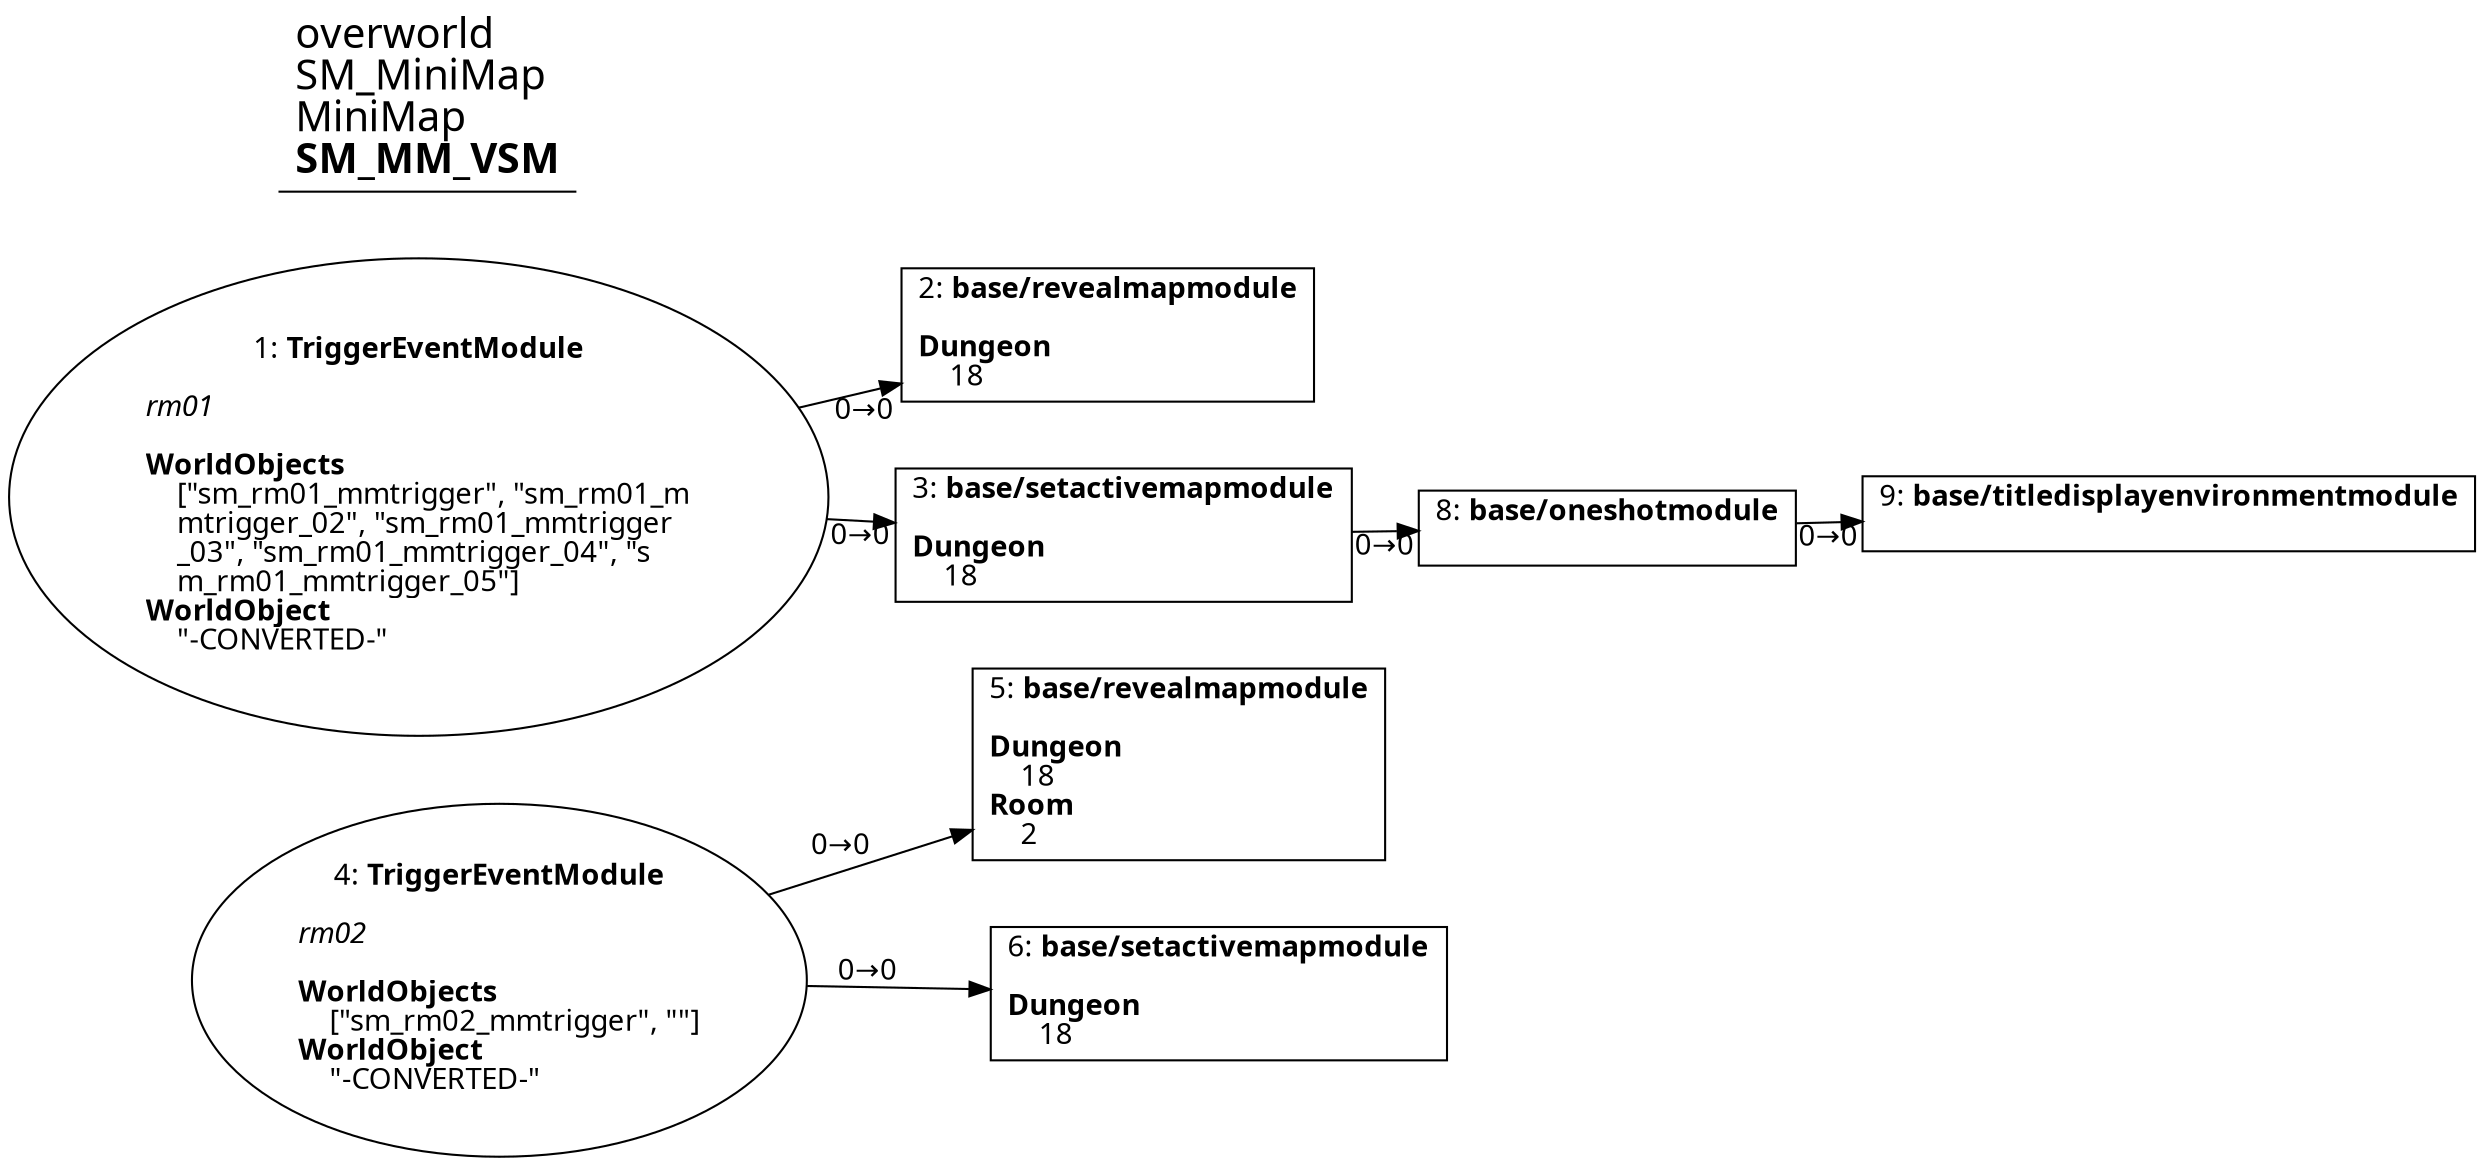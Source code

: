digraph {
    layout = fdp;
    overlap = prism;
    sep = "+16";
    splines = spline;

    node [ shape = box ];

    graph [ fontname = "Segoe UI" ];
    node [ fontname = "Segoe UI" ];
    edge [ fontname = "Segoe UI" ];

    1 [ label = <1: <b>TriggerEventModule</b><br/><br/><i>rm01<br align="left"/></i><br align="left"/><b>WorldObjects</b><br align="left"/>    [&quot;sm_rm01_mmtrigger&quot;, &quot;sm_rm01_m<br align="left"/>    mtrigger_02&quot;, &quot;sm_rm01_mmtrigger<br align="left"/>    _03&quot;, &quot;sm_rm01_mmtrigger_04&quot;, &quot;s<br align="left"/>    m_rm01_mmtrigger_05&quot;]<br align="left"/><b>WorldObject</b><br align="left"/>    &quot;-CONVERTED-&quot;<br align="left"/>> ];
    1 [ shape = oval ]
    1 [ pos = "0.28500003,-0.17400001!" ];
    1 -> 2 [ label = "0→0" ];
    1 -> 3 [ label = "0→0" ];

    2 [ label = <2: <b>base/revealmapmodule</b><br/><br/><b>Dungeon</b><br align="left"/>    18<br align="left"/>> ];
    2 [ pos = "0.684,-0.094000004!" ];

    3 [ label = <3: <b>base/setactivemapmodule</b><br/><br/><b>Dungeon</b><br align="left"/>    18<br align="left"/>> ];
    3 [ pos = "0.70000005,-0.22600001!" ];
    3 -> 8 [ label = "0→0" ];

    4 [ label = <4: <b>TriggerEventModule</b><br/><br/><i>rm02<br align="left"/></i><br align="left"/><b>WorldObjects</b><br align="left"/>    [&quot;sm_rm02_mmtrigger&quot;, &quot;&quot;]<br align="left"/><b>WorldObject</b><br align="left"/>    &quot;-CONVERTED-&quot;<br align="left"/>> ];
    4 [ shape = oval ]
    4 [ pos = "0.32700002,-0.45700002!" ];
    4 -> 5 [ label = "0→0" ];
    4 -> 6 [ label = "0→0" ];

    5 [ label = <5: <b>base/revealmapmodule</b><br/><br/><b>Dungeon</b><br align="left"/>    18<br align="left"/><b>Room</b><br align="left"/>    2<br align="left"/>> ];
    5 [ pos = "0.726,-0.377!" ];

    6 [ label = <6: <b>base/setactivemapmodule</b><br/><br/><b>Dungeon</b><br align="left"/>    18<br align="left"/>> ];
    6 [ pos = "0.74200004,-0.509!" ];

    8 [ label = <8: <b>base/oneshotmodule</b><br/><br/>> ];
    8 [ pos = "0.90700006,-0.22600001!" ];
    8 -> 9 [ label = "0→0" ];

    9 [ label = <9: <b>base/titledisplayenvironmentmodule</b><br/><br/>> ];
    9 [ pos = "1.115,-0.22600001!" ];

    title [ pos = "0.284,-0.093!" ];
    title [ shape = underline ];
    title [ label = <<font point-size="20">overworld<br align="left"/>SM_MiniMap<br align="left"/>MiniMap<br align="left"/><b>SM_MM_VSM</b><br align="left"/></font>> ];
}
